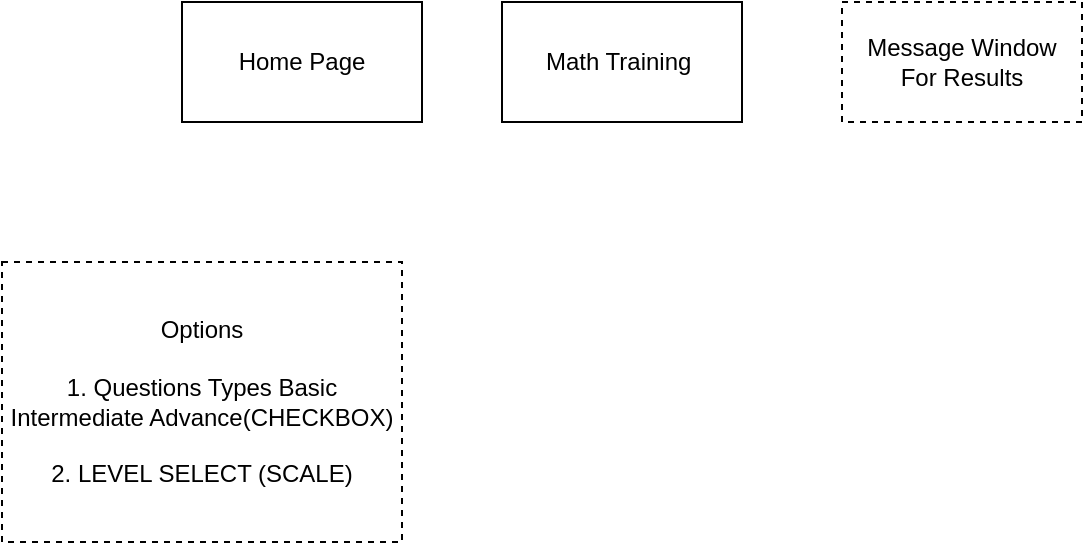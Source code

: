 <mxfile version="16.1.0" type="device"><diagram id="iYkVcdCeDcBSSHyCnnYP" name="Page-1"><mxGraphModel dx="766" dy="450" grid="1" gridSize="10" guides="1" tooltips="1" connect="1" arrows="1" fold="1" page="1" pageScale="1" pageWidth="850" pageHeight="1100" math="0" shadow="0"><root><mxCell id="0"/><mxCell id="1" parent="0"/><mxCell id="TMuOTJTP_0uvWKRuez1--1" value="Home Page" style="rounded=0;whiteSpace=wrap;html=1;" parent="1" vertex="1"><mxGeometry x="180" y="220" width="120" height="60" as="geometry"/></mxCell><mxCell id="TMuOTJTP_0uvWKRuez1--2" value="Math Training&amp;nbsp;" style="rounded=0;whiteSpace=wrap;html=1;" parent="1" vertex="1"><mxGeometry x="340" y="220" width="120" height="60" as="geometry"/></mxCell><mxCell id="TMuOTJTP_0uvWKRuez1--3" value="Message Window&lt;br&gt;For Results" style="rounded=0;whiteSpace=wrap;html=1;dashed=1;" parent="1" vertex="1"><mxGeometry x="510" y="220" width="120" height="60" as="geometry"/></mxCell><mxCell id="jtnbs6PmgCIgZZWV5Ox4-1" value="Options&lt;br&gt;&lt;br&gt;1. Questions Types Basic Intermediate Advance(CHECKBOX)&lt;br&gt;&lt;br&gt;2. LEVEL SELECT (SCALE)" style="rounded=0;whiteSpace=wrap;html=1;dashed=1;" vertex="1" parent="1"><mxGeometry x="90" y="350" width="200" height="140" as="geometry"/></mxCell></root></mxGraphModel></diagram></mxfile>